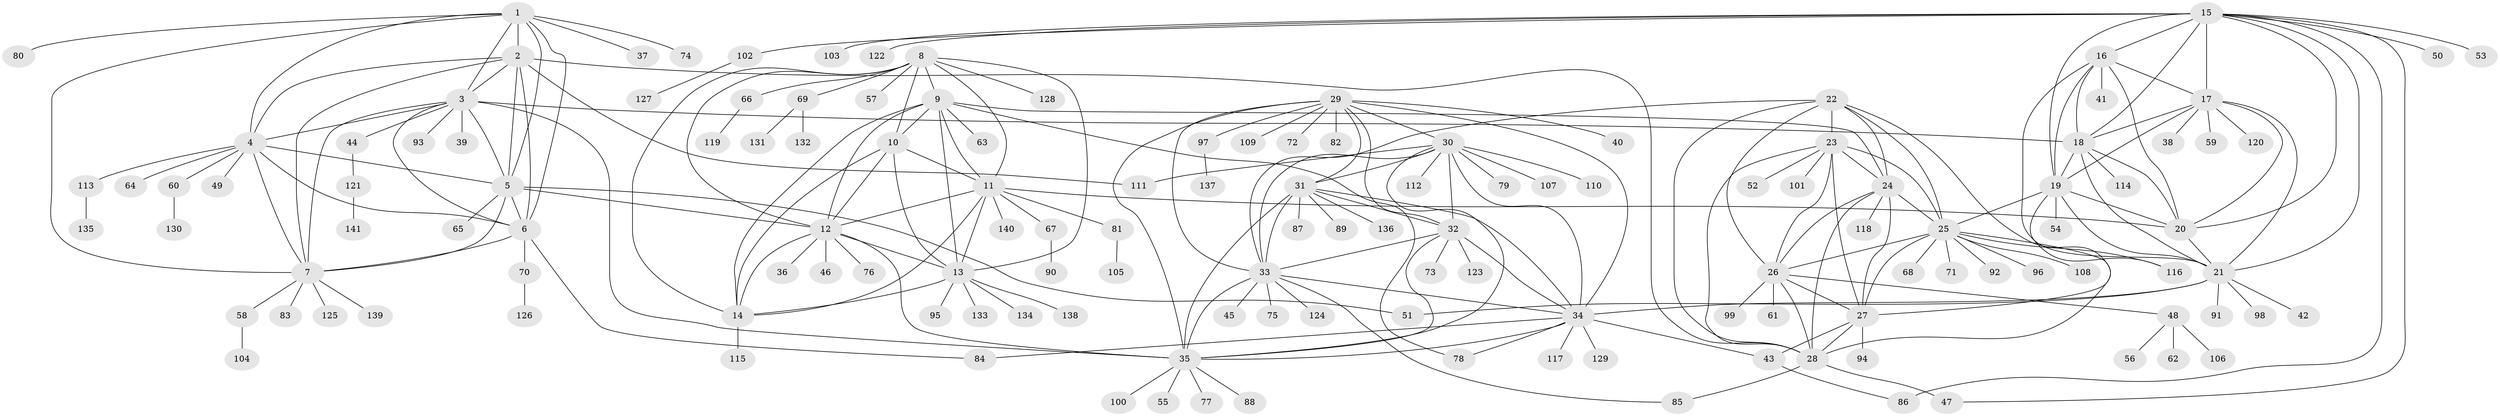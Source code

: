 // coarse degree distribution, {12: 0.014084507042253521, 5: 0.07042253521126761, 1: 0.6056338028169014, 6: 0.04225352112676056, 10: 0.04225352112676056, 2: 0.08450704225352113, 7: 0.04225352112676056, 3: 0.028169014084507043, 8: 0.04225352112676056, 13: 0.014084507042253521, 4: 0.014084507042253521}
// Generated by graph-tools (version 1.1) at 2025/37/03/04/25 23:37:47]
// undirected, 141 vertices, 230 edges
graph export_dot {
  node [color=gray90,style=filled];
  1;
  2;
  3;
  4;
  5;
  6;
  7;
  8;
  9;
  10;
  11;
  12;
  13;
  14;
  15;
  16;
  17;
  18;
  19;
  20;
  21;
  22;
  23;
  24;
  25;
  26;
  27;
  28;
  29;
  30;
  31;
  32;
  33;
  34;
  35;
  36;
  37;
  38;
  39;
  40;
  41;
  42;
  43;
  44;
  45;
  46;
  47;
  48;
  49;
  50;
  51;
  52;
  53;
  54;
  55;
  56;
  57;
  58;
  59;
  60;
  61;
  62;
  63;
  64;
  65;
  66;
  67;
  68;
  69;
  70;
  71;
  72;
  73;
  74;
  75;
  76;
  77;
  78;
  79;
  80;
  81;
  82;
  83;
  84;
  85;
  86;
  87;
  88;
  89;
  90;
  91;
  92;
  93;
  94;
  95;
  96;
  97;
  98;
  99;
  100;
  101;
  102;
  103;
  104;
  105;
  106;
  107;
  108;
  109;
  110;
  111;
  112;
  113;
  114;
  115;
  116;
  117;
  118;
  119;
  120;
  121;
  122;
  123;
  124;
  125;
  126;
  127;
  128;
  129;
  130;
  131;
  132;
  133;
  134;
  135;
  136;
  137;
  138;
  139;
  140;
  141;
  1 -- 2;
  1 -- 3;
  1 -- 4;
  1 -- 5;
  1 -- 6;
  1 -- 7;
  1 -- 37;
  1 -- 74;
  1 -- 80;
  2 -- 3;
  2 -- 4;
  2 -- 5;
  2 -- 6;
  2 -- 7;
  2 -- 28;
  2 -- 111;
  3 -- 4;
  3 -- 5;
  3 -- 6;
  3 -- 7;
  3 -- 18;
  3 -- 35;
  3 -- 39;
  3 -- 44;
  3 -- 93;
  4 -- 5;
  4 -- 6;
  4 -- 7;
  4 -- 49;
  4 -- 60;
  4 -- 64;
  4 -- 113;
  5 -- 6;
  5 -- 7;
  5 -- 12;
  5 -- 51;
  5 -- 65;
  6 -- 7;
  6 -- 70;
  6 -- 84;
  7 -- 58;
  7 -- 83;
  7 -- 125;
  7 -- 139;
  8 -- 9;
  8 -- 10;
  8 -- 11;
  8 -- 12;
  8 -- 13;
  8 -- 14;
  8 -- 57;
  8 -- 66;
  8 -- 69;
  8 -- 128;
  9 -- 10;
  9 -- 11;
  9 -- 12;
  9 -- 13;
  9 -- 14;
  9 -- 24;
  9 -- 63;
  9 -- 78;
  10 -- 11;
  10 -- 12;
  10 -- 13;
  10 -- 14;
  11 -- 12;
  11 -- 13;
  11 -- 14;
  11 -- 20;
  11 -- 67;
  11 -- 81;
  11 -- 140;
  12 -- 13;
  12 -- 14;
  12 -- 35;
  12 -- 36;
  12 -- 46;
  12 -- 76;
  13 -- 14;
  13 -- 95;
  13 -- 133;
  13 -- 134;
  13 -- 138;
  14 -- 115;
  15 -- 16;
  15 -- 17;
  15 -- 18;
  15 -- 19;
  15 -- 20;
  15 -- 21;
  15 -- 47;
  15 -- 50;
  15 -- 53;
  15 -- 86;
  15 -- 102;
  15 -- 103;
  15 -- 122;
  16 -- 17;
  16 -- 18;
  16 -- 19;
  16 -- 20;
  16 -- 21;
  16 -- 41;
  17 -- 18;
  17 -- 19;
  17 -- 20;
  17 -- 21;
  17 -- 38;
  17 -- 59;
  17 -- 120;
  18 -- 19;
  18 -- 20;
  18 -- 21;
  18 -- 114;
  19 -- 20;
  19 -- 21;
  19 -- 25;
  19 -- 54;
  19 -- 116;
  20 -- 21;
  21 -- 34;
  21 -- 42;
  21 -- 51;
  21 -- 91;
  21 -- 98;
  22 -- 23;
  22 -- 24;
  22 -- 25;
  22 -- 26;
  22 -- 27;
  22 -- 28;
  22 -- 33;
  23 -- 24;
  23 -- 25;
  23 -- 26;
  23 -- 27;
  23 -- 28;
  23 -- 52;
  23 -- 101;
  24 -- 25;
  24 -- 26;
  24 -- 27;
  24 -- 28;
  24 -- 118;
  25 -- 26;
  25 -- 27;
  25 -- 28;
  25 -- 68;
  25 -- 71;
  25 -- 92;
  25 -- 96;
  25 -- 108;
  25 -- 116;
  26 -- 27;
  26 -- 28;
  26 -- 48;
  26 -- 61;
  26 -- 99;
  27 -- 28;
  27 -- 43;
  27 -- 94;
  28 -- 47;
  28 -- 85;
  29 -- 30;
  29 -- 31;
  29 -- 32;
  29 -- 33;
  29 -- 34;
  29 -- 35;
  29 -- 40;
  29 -- 72;
  29 -- 82;
  29 -- 97;
  29 -- 109;
  30 -- 31;
  30 -- 32;
  30 -- 33;
  30 -- 34;
  30 -- 35;
  30 -- 79;
  30 -- 107;
  30 -- 110;
  30 -- 111;
  30 -- 112;
  31 -- 32;
  31 -- 33;
  31 -- 34;
  31 -- 35;
  31 -- 87;
  31 -- 89;
  31 -- 136;
  32 -- 33;
  32 -- 34;
  32 -- 35;
  32 -- 73;
  32 -- 123;
  33 -- 34;
  33 -- 35;
  33 -- 45;
  33 -- 75;
  33 -- 85;
  33 -- 124;
  34 -- 35;
  34 -- 43;
  34 -- 78;
  34 -- 84;
  34 -- 117;
  34 -- 129;
  35 -- 55;
  35 -- 77;
  35 -- 88;
  35 -- 100;
  43 -- 86;
  44 -- 121;
  48 -- 56;
  48 -- 62;
  48 -- 106;
  58 -- 104;
  60 -- 130;
  66 -- 119;
  67 -- 90;
  69 -- 131;
  69 -- 132;
  70 -- 126;
  81 -- 105;
  97 -- 137;
  102 -- 127;
  113 -- 135;
  121 -- 141;
}
